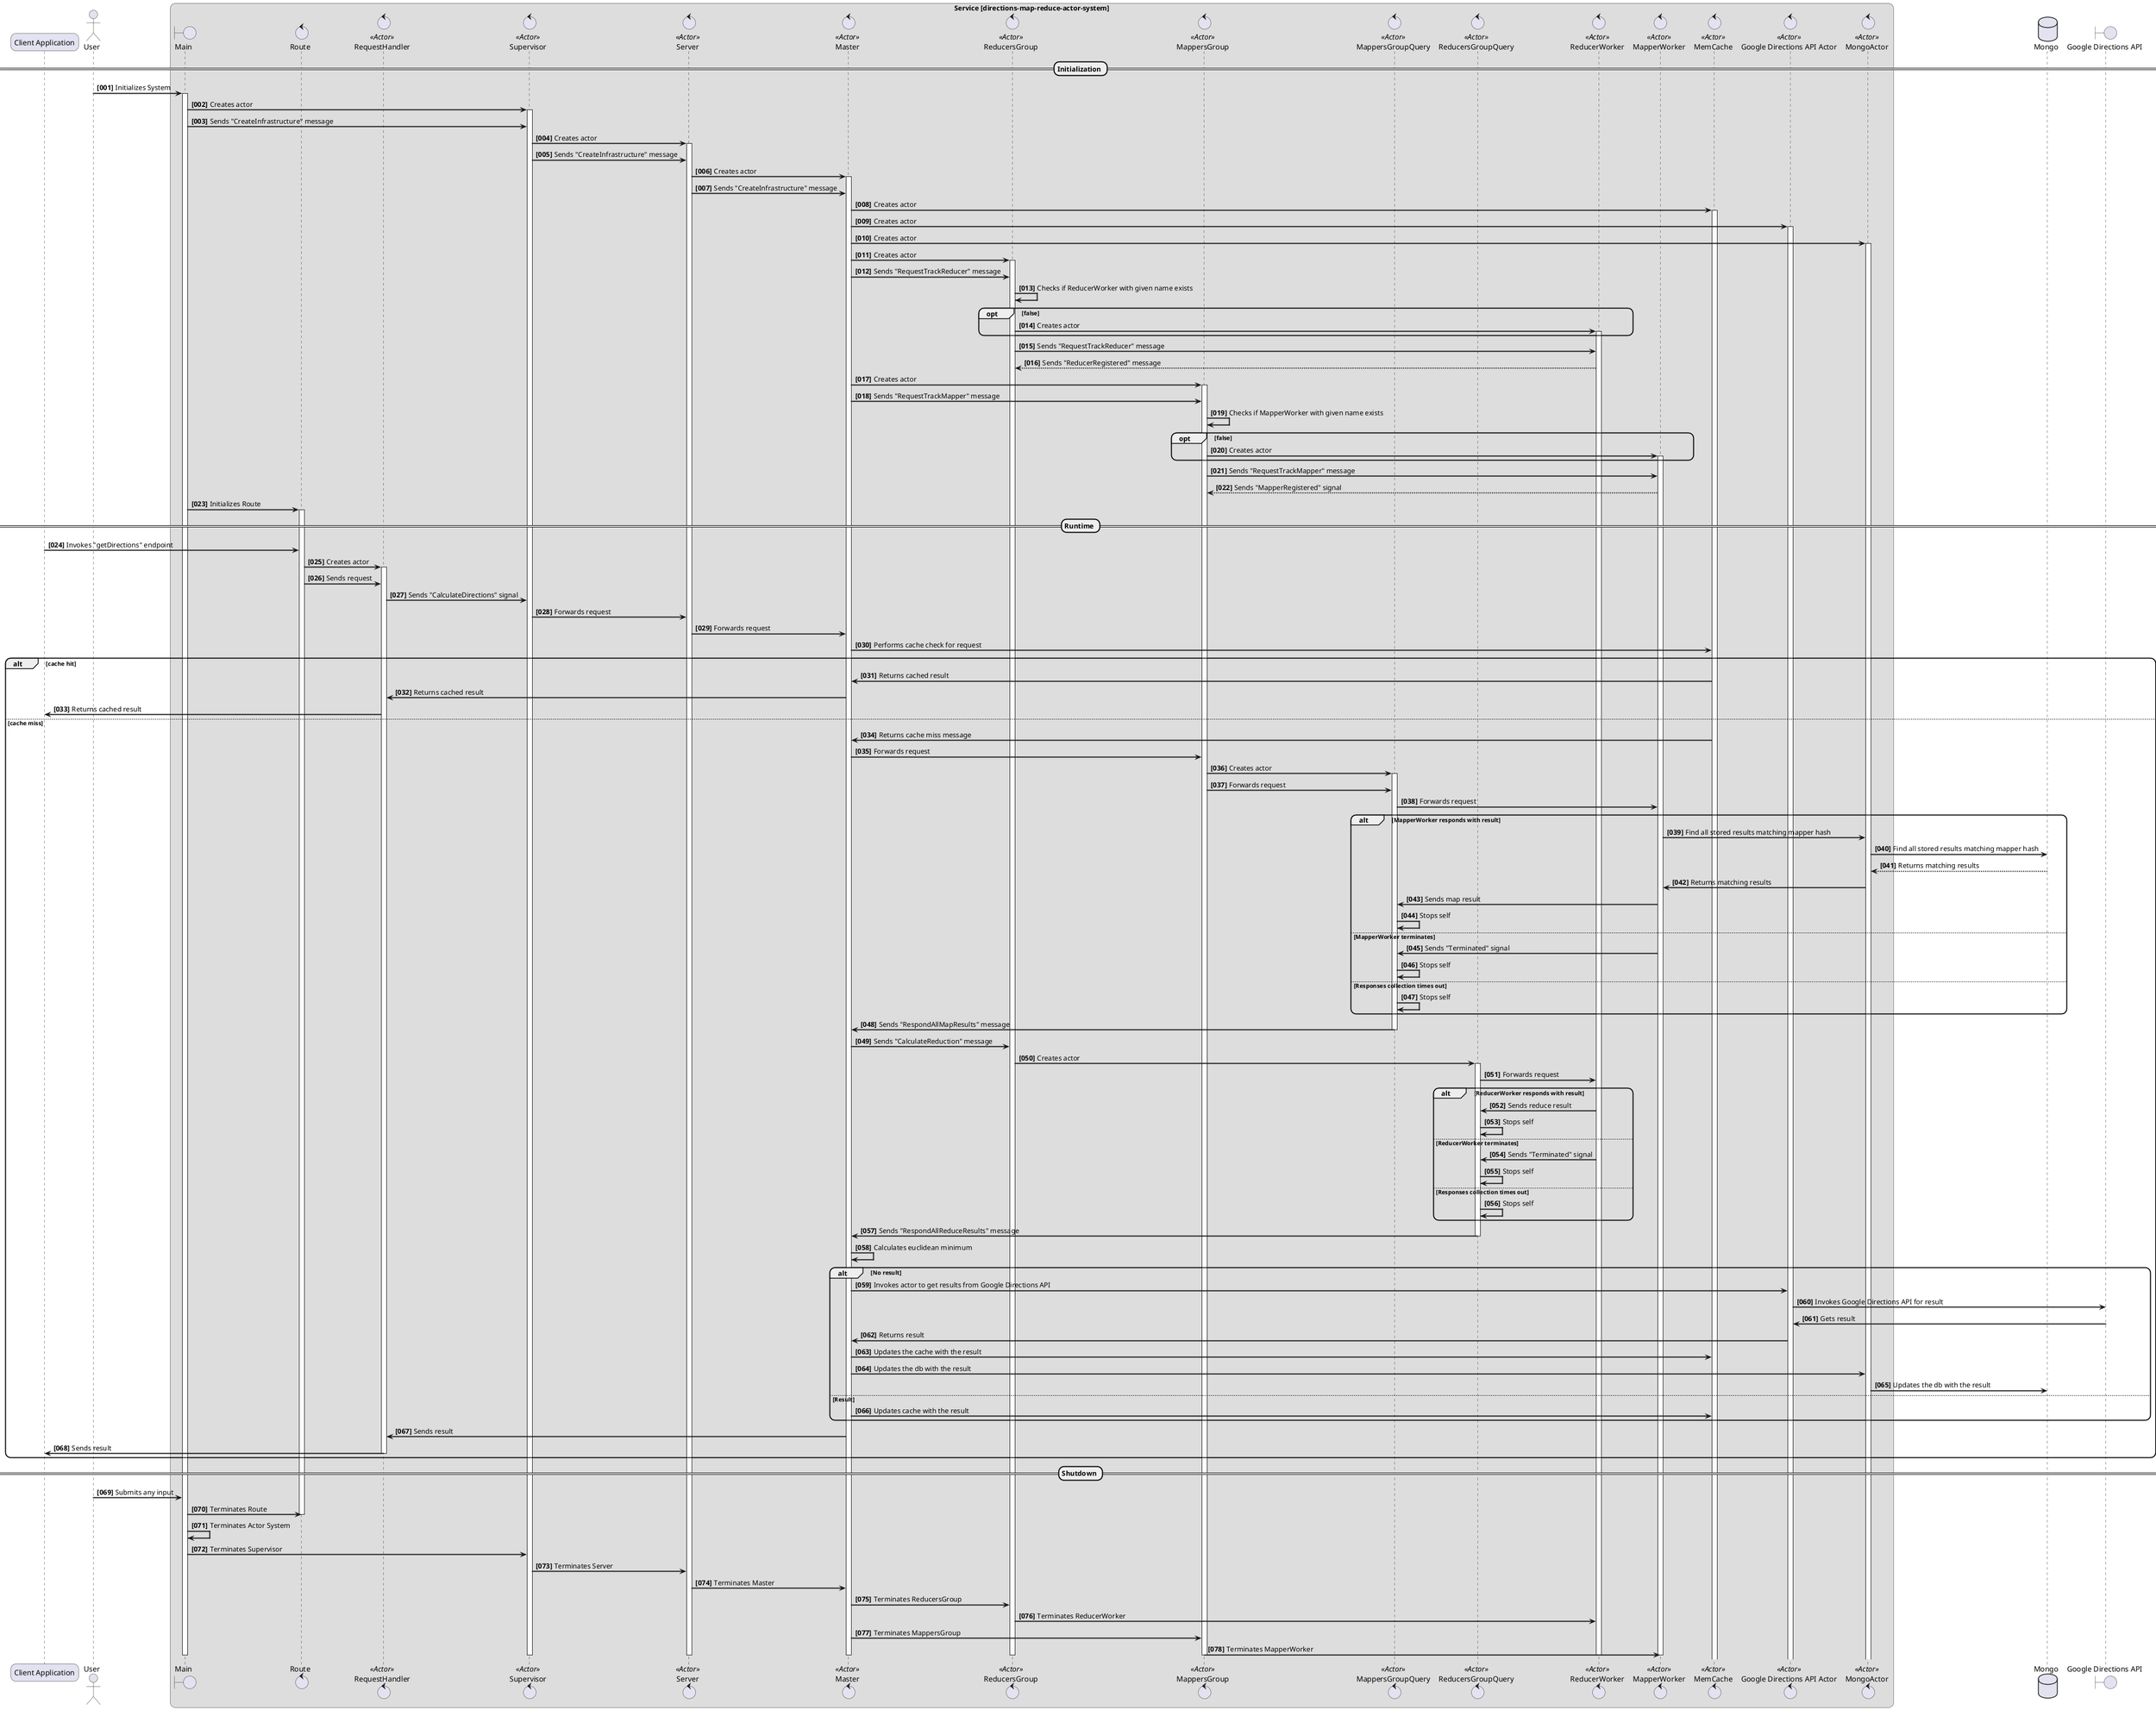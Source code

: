 @startuml
skinparam sequenceArrowThickness 2
skinparam roundcorner 20

participant "Client Application" as Client
actor User
box Service [directions-map-reduce-actor-system]
boundary Main
control Route
control RequestHandler <<Actor>>
control Supervisor <<Actor>>
control Server <<Actor>>
control Master <<Actor>>
control ReducersGroup <<Actor>>
control MappersGroup <<Actor>>
control MappersGroupQuery <<Actor>>
control ReducersGroupQuery <<Actor>>
control ReducerWorker <<Actor>>
control MapperWorker <<Actor>>
control MemCache <<Actor>>
control "Google Directions API Actor"  as GDAA <<Actor>>
control MongoActor <<Actor>>
end box
database Mongo
boundary "Google Directions API" as GDA

autonumber "<b>[000]"

== Initialization ==

User -> Main : Initializes System
activate Main

Main -> Supervisor : Creates actor
activate Supervisor
Main -> Supervisor : Sends "CreateInfrastructure" message

Supervisor -> Server : Creates actor
activate Server
Supervisor -> Server : Sends "CreateInfrastructure" message

Server -> Master : Creates actor
activate Master
Server -> Master : Sends "CreateInfrastructure" message

Master -> MemCache : Creates actor
activate MemCache

Master -> GDAA : Creates actor
activate GDAA

Master -> MongoActor : Creates actor
activate MongoActor

Master -> ReducersGroup : Creates actor
activate ReducersGroup
Master -> ReducersGroup : Sends "RequestTrackReducer" message

ReducersGroup -> ReducersGroup : Checks if ReducerWorker with given name exists

opt false
ReducersGroup -> ReducerWorker : Creates actor
activate ReducerWorker
end

ReducersGroup -> ReducerWorker : Sends "RequestTrackReducer" message

ReducerWorker --> ReducersGroup : Sends "ReducerRegistered" message

Master -> MappersGroup : Creates actor
activate MappersGroup
Master -> MappersGroup : Sends "RequestTrackMapper" message

MappersGroup -> MappersGroup : Checks if MapperWorker with given name exists

opt false
MappersGroup -> MapperWorker : Creates actor
activate MapperWorker
end

MappersGroup -> MapperWorker : Sends "RequestTrackMapper" message

MapperWorker --> MappersGroup : Sends "MapperRegistered" signal

Main -> Route : Initializes Route
activate Route

== Runtime ==

Client -> Route : Invokes "getDirections" endpoint

Route -> RequestHandler : Creates actor
activate RequestHandler
Route -> RequestHandler : Sends request

RequestHandler -> Supervisor : Sends "CalculateDirections" signal

Supervisor -> Server : Forwards request

Server -> Master : Forwards request

Master -> MemCache : Performs cache check for request

alt cache hit

MemCache -> Master : Returns cached result

Master -> RequestHandler : Returns cached result

RequestHandler -> Client : Returns cached result

else cache miss

MemCache -> Master : Returns cache miss message

Master -> MappersGroup : Forwards request

MappersGroup -> MappersGroupQuery : Creates actor
activate MappersGroupQuery

MappersGroup -> MappersGroupQuery : Forwards request

MappersGroupQuery -> MapperWorker : Forwards request

alt MapperWorker responds with result

MapperWorker -> MongoActor : Find all stored results matching mapper hash

MongoActor -> Mongo : Find all stored results matching mapper hash

Mongo --> MongoActor : Returns matching results

MongoActor -> MapperWorker : Returns matching results

MapperWorker -> MappersGroupQuery : Sends map result

MappersGroupQuery -> MappersGroupQuery : Stops self

else MapperWorker terminates

MapperWorker -> MappersGroupQuery : Sends "Terminated" signal

MappersGroupQuery -> MappersGroupQuery : Stops self

else Responses collection times out

MappersGroupQuery -> MappersGroupQuery : Stops self

end

MappersGroupQuery -> Master : Sends "RespondAllMapResults" message
deactivate MappersGroupQuery

Master -> ReducersGroup : Sends "CalculateReduction" message

ReducersGroup -> ReducersGroupQuery : Creates actor
activate ReducersGroupQuery

ReducersGroupQuery -> ReducerWorker : Forwards request

alt ReducerWorker responds with result

ReducerWorker -> ReducersGroupQuery : Sends reduce result

ReducersGroupQuery -> ReducersGroupQuery : Stops self

else ReducerWorker terminates

ReducerWorker -> ReducersGroupQuery : Sends "Terminated" signal

ReducersGroupQuery -> ReducersGroupQuery : Stops self

else Responses collection times out


ReducersGroupQuery -> ReducersGroupQuery : Stops self

end

ReducersGroupQuery -> Master : Sends "RespondAllReduceResults" message
deactivate ReducersGroupQuery

Master -> Master : Calculates euclidean minimum

alt No result

Master -> GDAA : Invokes actor to get results from Google Directions API

GDAA -> GDA : Invokes Google Directions API for result

GDA -> GDAA : Gets result

GDAA -> Master : Returns result

Master -> MemCache : Updates the cache with the result

Master -> MongoActor : Updates the db with the result

MongoActor -> Mongo : Updates the db with the result

else Result

Master -> MemCache : Updates cache with the result

end

Master -> RequestHandler : Sends result

RequestHandler -> Client : Sends result
deactivate RequestHandler

end

== Shutdown ==

User -> Main : Submits any input

Main -> Route : Terminates Route
deactivate Route

Main -> Main : Terminates Actor System

Main -> Supervisor : Terminates Supervisor

Supervisor -> Server : Terminates Server

Server -> Master : Terminates Master

Master -> ReducersGroup : Terminates ReducersGroup

ReducersGroup -> ReducerWorker : Terminates ReducerWorker

Master -> MappersGroup : Terminates MappersGroup

MappersGroup -> MapperWorker : Terminates MapperWorker

deactivate ReducerWorker
deactivate MapperWorker
deactivate MappersGroup
deactivate ReducersGroup
deactivate Master
deactivate Server
deactivate Supervisor
deactivate Main

@enduml